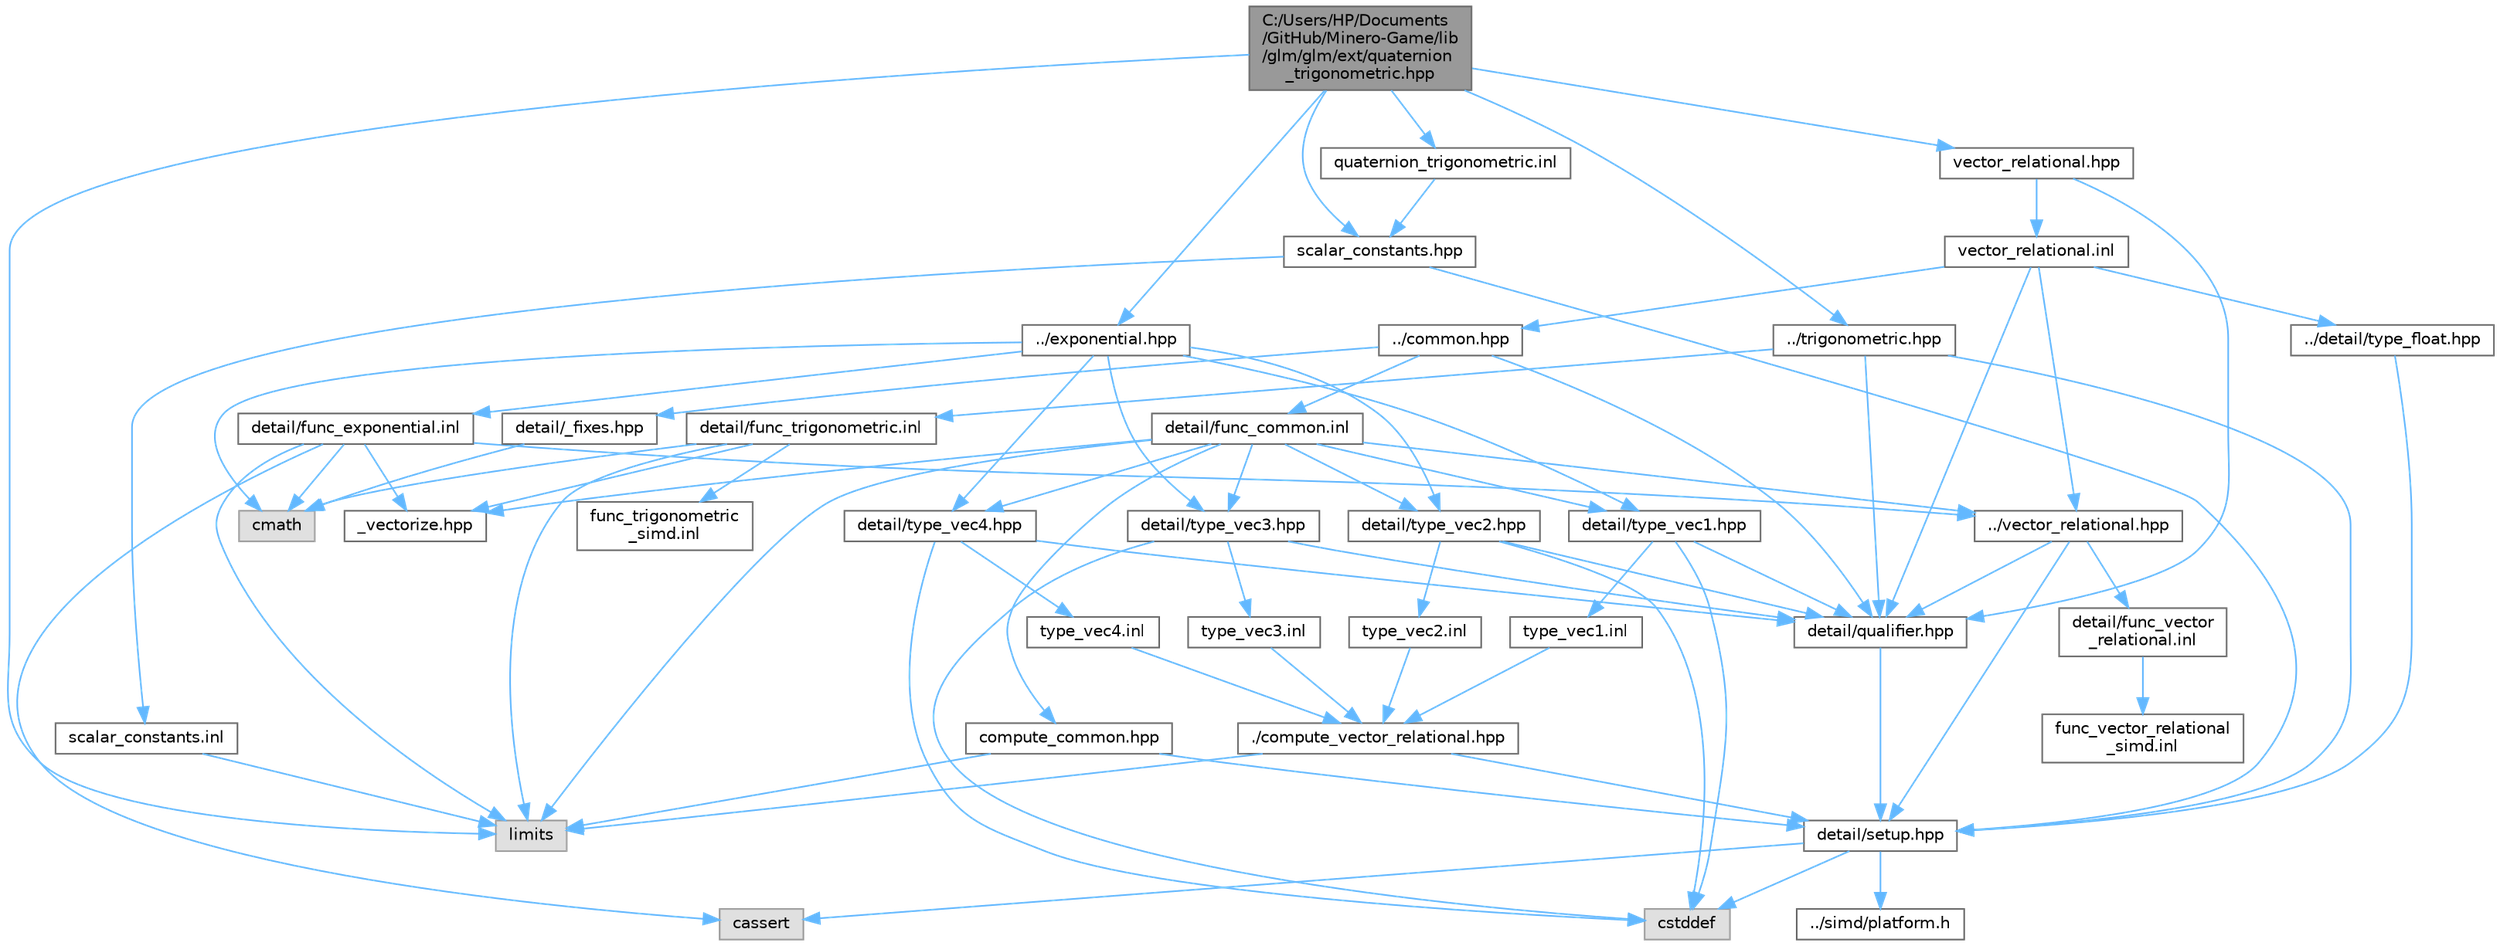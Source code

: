 digraph "C:/Users/HP/Documents/GitHub/Minero-Game/lib/glm/glm/ext/quaternion_trigonometric.hpp"
{
 // LATEX_PDF_SIZE
  bgcolor="transparent";
  edge [fontname=Helvetica,fontsize=10,labelfontname=Helvetica,labelfontsize=10];
  node [fontname=Helvetica,fontsize=10,shape=box,height=0.2,width=0.4];
  Node1 [id="Node000001",label="C:/Users/HP/Documents\l/GitHub/Minero-Game/lib\l/glm/glm/ext/quaternion\l_trigonometric.hpp",height=0.2,width=0.4,color="gray40", fillcolor="grey60", style="filled", fontcolor="black",tooltip=" "];
  Node1 -> Node2 [id="edge151_Node000001_Node000002",color="steelblue1",style="solid",tooltip=" "];
  Node2 [id="Node000002",label="../trigonometric.hpp",height=0.2,width=0.4,color="grey40", fillcolor="white", style="filled",URL="$lib_2glm_2glm_2trigonometric_8hpp.html",tooltip=" "];
  Node2 -> Node3 [id="edge152_Node000002_Node000003",color="steelblue1",style="solid",tooltip=" "];
  Node3 [id="Node000003",label="detail/setup.hpp",height=0.2,width=0.4,color="grey40", fillcolor="white", style="filled",URL="$lib_2glm_2glm_2detail_2setup_8hpp.html",tooltip=" "];
  Node3 -> Node4 [id="edge153_Node000003_Node000004",color="steelblue1",style="solid",tooltip=" "];
  Node4 [id="Node000004",label="cassert",height=0.2,width=0.4,color="grey60", fillcolor="#E0E0E0", style="filled",tooltip=" "];
  Node3 -> Node5 [id="edge154_Node000003_Node000005",color="steelblue1",style="solid",tooltip=" "];
  Node5 [id="Node000005",label="cstddef",height=0.2,width=0.4,color="grey60", fillcolor="#E0E0E0", style="filled",tooltip=" "];
  Node3 -> Node6 [id="edge155_Node000003_Node000006",color="steelblue1",style="solid",tooltip=" "];
  Node6 [id="Node000006",label="../simd/platform.h",height=0.2,width=0.4,color="grey40", fillcolor="white", style="filled",URL="$lib_2glm_2glm_2simd_2platform_8h.html",tooltip=" "];
  Node2 -> Node7 [id="edge156_Node000002_Node000007",color="steelblue1",style="solid",tooltip=" "];
  Node7 [id="Node000007",label="detail/qualifier.hpp",height=0.2,width=0.4,color="grey40", fillcolor="white", style="filled",URL="$lib_2glm_2glm_2detail_2qualifier_8hpp.html",tooltip=" "];
  Node7 -> Node3 [id="edge157_Node000007_Node000003",color="steelblue1",style="solid",tooltip=" "];
  Node2 -> Node8 [id="edge158_Node000002_Node000008",color="steelblue1",style="solid",tooltip=" "];
  Node8 [id="Node000008",label="detail/func_trigonometric.inl",height=0.2,width=0.4,color="grey40", fillcolor="white", style="filled",URL="$lib_2glm_2glm_2detail_2func__trigonometric_8inl.html",tooltip=" "];
  Node8 -> Node9 [id="edge159_Node000008_Node000009",color="steelblue1",style="solid",tooltip=" "];
  Node9 [id="Node000009",label="_vectorize.hpp",height=0.2,width=0.4,color="grey40", fillcolor="white", style="filled",URL="$lib_2glm_2glm_2detail_2__vectorize_8hpp.html",tooltip=" "];
  Node8 -> Node10 [id="edge160_Node000008_Node000010",color="steelblue1",style="solid",tooltip=" "];
  Node10 [id="Node000010",label="cmath",height=0.2,width=0.4,color="grey60", fillcolor="#E0E0E0", style="filled",tooltip=" "];
  Node8 -> Node11 [id="edge161_Node000008_Node000011",color="steelblue1",style="solid",tooltip=" "];
  Node11 [id="Node000011",label="limits",height=0.2,width=0.4,color="grey60", fillcolor="#E0E0E0", style="filled",tooltip=" "];
  Node8 -> Node12 [id="edge162_Node000008_Node000012",color="steelblue1",style="solid",tooltip=" "];
  Node12 [id="Node000012",label="func_trigonometric\l_simd.inl",height=0.2,width=0.4,color="grey40", fillcolor="white", style="filled",URL="$lib_2glm_2glm_2detail_2func__trigonometric__simd_8inl.html",tooltip=" "];
  Node1 -> Node13 [id="edge163_Node000001_Node000013",color="steelblue1",style="solid",tooltip=" "];
  Node13 [id="Node000013",label="../exponential.hpp",height=0.2,width=0.4,color="grey40", fillcolor="white", style="filled",URL="$lib_2glm_2glm_2exponential_8hpp.html",tooltip=" "];
  Node13 -> Node14 [id="edge164_Node000013_Node000014",color="steelblue1",style="solid",tooltip=" "];
  Node14 [id="Node000014",label="detail/type_vec1.hpp",height=0.2,width=0.4,color="grey40", fillcolor="white", style="filled",URL="$lib_2glm_2glm_2detail_2type__vec1_8hpp.html",tooltip=" "];
  Node14 -> Node7 [id="edge165_Node000014_Node000007",color="steelblue1",style="solid",tooltip=" "];
  Node14 -> Node5 [id="edge166_Node000014_Node000005",color="steelblue1",style="solid",tooltip=" "];
  Node14 -> Node15 [id="edge167_Node000014_Node000015",color="steelblue1",style="solid",tooltip=" "];
  Node15 [id="Node000015",label="type_vec1.inl",height=0.2,width=0.4,color="grey40", fillcolor="white", style="filled",URL="$lib_2glm_2glm_2detail_2type__vec1_8inl.html",tooltip=" "];
  Node15 -> Node16 [id="edge168_Node000015_Node000016",color="steelblue1",style="solid",tooltip=" "];
  Node16 [id="Node000016",label="./compute_vector_relational.hpp",height=0.2,width=0.4,color="grey40", fillcolor="white", style="filled",URL="$lib_2glm_2glm_2detail_2compute__vector__relational_8hpp.html",tooltip=" "];
  Node16 -> Node3 [id="edge169_Node000016_Node000003",color="steelblue1",style="solid",tooltip=" "];
  Node16 -> Node11 [id="edge170_Node000016_Node000011",color="steelblue1",style="solid",tooltip=" "];
  Node13 -> Node17 [id="edge171_Node000013_Node000017",color="steelblue1",style="solid",tooltip=" "];
  Node17 [id="Node000017",label="detail/type_vec2.hpp",height=0.2,width=0.4,color="grey40", fillcolor="white", style="filled",URL="$lib_2glm_2glm_2detail_2type__vec2_8hpp.html",tooltip=" "];
  Node17 -> Node7 [id="edge172_Node000017_Node000007",color="steelblue1",style="solid",tooltip=" "];
  Node17 -> Node5 [id="edge173_Node000017_Node000005",color="steelblue1",style="solid",tooltip=" "];
  Node17 -> Node18 [id="edge174_Node000017_Node000018",color="steelblue1",style="solid",tooltip=" "];
  Node18 [id="Node000018",label="type_vec2.inl",height=0.2,width=0.4,color="grey40", fillcolor="white", style="filled",URL="$lib_2glm_2glm_2detail_2type__vec2_8inl.html",tooltip=" "];
  Node18 -> Node16 [id="edge175_Node000018_Node000016",color="steelblue1",style="solid",tooltip=" "];
  Node13 -> Node19 [id="edge176_Node000013_Node000019",color="steelblue1",style="solid",tooltip=" "];
  Node19 [id="Node000019",label="detail/type_vec3.hpp",height=0.2,width=0.4,color="grey40", fillcolor="white", style="filled",URL="$lib_2glm_2glm_2detail_2type__vec3_8hpp.html",tooltip=" "];
  Node19 -> Node7 [id="edge177_Node000019_Node000007",color="steelblue1",style="solid",tooltip=" "];
  Node19 -> Node5 [id="edge178_Node000019_Node000005",color="steelblue1",style="solid",tooltip=" "];
  Node19 -> Node20 [id="edge179_Node000019_Node000020",color="steelblue1",style="solid",tooltip=" "];
  Node20 [id="Node000020",label="type_vec3.inl",height=0.2,width=0.4,color="grey40", fillcolor="white", style="filled",URL="$lib_2glm_2glm_2detail_2type__vec3_8inl.html",tooltip=" "];
  Node20 -> Node16 [id="edge180_Node000020_Node000016",color="steelblue1",style="solid",tooltip=" "];
  Node13 -> Node21 [id="edge181_Node000013_Node000021",color="steelblue1",style="solid",tooltip=" "];
  Node21 [id="Node000021",label="detail/type_vec4.hpp",height=0.2,width=0.4,color="grey40", fillcolor="white", style="filled",URL="$lib_2glm_2glm_2detail_2type__vec4_8hpp.html",tooltip=" "];
  Node21 -> Node7 [id="edge182_Node000021_Node000007",color="steelblue1",style="solid",tooltip=" "];
  Node21 -> Node5 [id="edge183_Node000021_Node000005",color="steelblue1",style="solid",tooltip=" "];
  Node21 -> Node22 [id="edge184_Node000021_Node000022",color="steelblue1",style="solid",tooltip=" "];
  Node22 [id="Node000022",label="type_vec4.inl",height=0.2,width=0.4,color="grey40", fillcolor="white", style="filled",URL="$lib_2glm_2glm_2detail_2type__vec4_8inl.html",tooltip=" "];
  Node22 -> Node16 [id="edge185_Node000022_Node000016",color="steelblue1",style="solid",tooltip=" "];
  Node13 -> Node10 [id="edge186_Node000013_Node000010",color="steelblue1",style="solid",tooltip=" "];
  Node13 -> Node23 [id="edge187_Node000013_Node000023",color="steelblue1",style="solid",tooltip=" "];
  Node23 [id="Node000023",label="detail/func_exponential.inl",height=0.2,width=0.4,color="grey40", fillcolor="white", style="filled",URL="$lib_2glm_2glm_2detail_2func__exponential_8inl.html",tooltip=" "];
  Node23 -> Node24 [id="edge188_Node000023_Node000024",color="steelblue1",style="solid",tooltip=" "];
  Node24 [id="Node000024",label="../vector_relational.hpp",height=0.2,width=0.4,color="grey40", fillcolor="white", style="filled",URL="$lib_2glm_2glm_2vector__relational_8hpp.html",tooltip=" "];
  Node24 -> Node7 [id="edge189_Node000024_Node000007",color="steelblue1",style="solid",tooltip=" "];
  Node24 -> Node3 [id="edge190_Node000024_Node000003",color="steelblue1",style="solid",tooltip=" "];
  Node24 -> Node25 [id="edge191_Node000024_Node000025",color="steelblue1",style="solid",tooltip=" "];
  Node25 [id="Node000025",label="detail/func_vector\l_relational.inl",height=0.2,width=0.4,color="grey40", fillcolor="white", style="filled",URL="$lib_2glm_2glm_2detail_2func__vector__relational_8inl.html",tooltip=" "];
  Node25 -> Node26 [id="edge192_Node000025_Node000026",color="steelblue1",style="solid",tooltip=" "];
  Node26 [id="Node000026",label="func_vector_relational\l_simd.inl",height=0.2,width=0.4,color="grey40", fillcolor="white", style="filled",URL="$lib_2glm_2glm_2detail_2func__vector__relational__simd_8inl.html",tooltip=" "];
  Node23 -> Node9 [id="edge193_Node000023_Node000009",color="steelblue1",style="solid",tooltip=" "];
  Node23 -> Node11 [id="edge194_Node000023_Node000011",color="steelblue1",style="solid",tooltip=" "];
  Node23 -> Node10 [id="edge195_Node000023_Node000010",color="steelblue1",style="solid",tooltip=" "];
  Node23 -> Node4 [id="edge196_Node000023_Node000004",color="steelblue1",style="solid",tooltip=" "];
  Node1 -> Node27 [id="edge197_Node000001_Node000027",color="steelblue1",style="solid",tooltip=" "];
  Node27 [id="Node000027",label="scalar_constants.hpp",height=0.2,width=0.4,color="grey40", fillcolor="white", style="filled",URL="$lib_2glm_2glm_2ext_2scalar__constants_8hpp.html",tooltip=" "];
  Node27 -> Node3 [id="edge198_Node000027_Node000003",color="steelblue1",style="solid",tooltip=" "];
  Node27 -> Node28 [id="edge199_Node000027_Node000028",color="steelblue1",style="solid",tooltip=" "];
  Node28 [id="Node000028",label="scalar_constants.inl",height=0.2,width=0.4,color="grey40", fillcolor="white", style="filled",URL="$lib_2glm_2glm_2ext_2scalar__constants_8inl.html",tooltip=" "];
  Node28 -> Node11 [id="edge200_Node000028_Node000011",color="steelblue1",style="solid",tooltip=" "];
  Node1 -> Node29 [id="edge201_Node000001_Node000029",color="steelblue1",style="solid",tooltip=" "];
  Node29 [id="Node000029",label="vector_relational.hpp",height=0.2,width=0.4,color="grey40", fillcolor="white", style="filled",URL="$lib_2glm_2glm_2ext_2vector__relational_8hpp.html",tooltip=" "];
  Node29 -> Node7 [id="edge202_Node000029_Node000007",color="steelblue1",style="solid",tooltip=" "];
  Node29 -> Node30 [id="edge203_Node000029_Node000030",color="steelblue1",style="solid",tooltip=" "];
  Node30 [id="Node000030",label="vector_relational.inl",height=0.2,width=0.4,color="grey40", fillcolor="white", style="filled",URL="$lib_2glm_2glm_2ext_2vector__relational_8inl.html",tooltip=" "];
  Node30 -> Node24 [id="edge204_Node000030_Node000024",color="steelblue1",style="solid",tooltip=" "];
  Node30 -> Node31 [id="edge205_Node000030_Node000031",color="steelblue1",style="solid",tooltip=" "];
  Node31 [id="Node000031",label="../common.hpp",height=0.2,width=0.4,color="grey40", fillcolor="white", style="filled",URL="$lib_2glm_2glm_2common_8hpp.html",tooltip=" "];
  Node31 -> Node7 [id="edge206_Node000031_Node000007",color="steelblue1",style="solid",tooltip=" "];
  Node31 -> Node32 [id="edge207_Node000031_Node000032",color="steelblue1",style="solid",tooltip=" "];
  Node32 [id="Node000032",label="detail/_fixes.hpp",height=0.2,width=0.4,color="grey40", fillcolor="white", style="filled",URL="$lib_2glm_2glm_2detail_2__fixes_8hpp.html",tooltip=" "];
  Node32 -> Node10 [id="edge208_Node000032_Node000010",color="steelblue1",style="solid",tooltip=" "];
  Node31 -> Node33 [id="edge209_Node000031_Node000033",color="steelblue1",style="solid",tooltip=" "];
  Node33 [id="Node000033",label="detail/func_common.inl",height=0.2,width=0.4,color="grey40", fillcolor="white", style="filled",URL="$lib_2glm_2glm_2detail_2func__common_8inl.html",tooltip=" "];
  Node33 -> Node24 [id="edge210_Node000033_Node000024",color="steelblue1",style="solid",tooltip=" "];
  Node33 -> Node34 [id="edge211_Node000033_Node000034",color="steelblue1",style="solid",tooltip=" "];
  Node34 [id="Node000034",label="compute_common.hpp",height=0.2,width=0.4,color="grey40", fillcolor="white", style="filled",URL="$lib_2glm_2glm_2detail_2compute__common_8hpp.html",tooltip=" "];
  Node34 -> Node3 [id="edge212_Node000034_Node000003",color="steelblue1",style="solid",tooltip=" "];
  Node34 -> Node11 [id="edge213_Node000034_Node000011",color="steelblue1",style="solid",tooltip=" "];
  Node33 -> Node14 [id="edge214_Node000033_Node000014",color="steelblue1",style="solid",tooltip=" "];
  Node33 -> Node17 [id="edge215_Node000033_Node000017",color="steelblue1",style="solid",tooltip=" "];
  Node33 -> Node19 [id="edge216_Node000033_Node000019",color="steelblue1",style="solid",tooltip=" "];
  Node33 -> Node21 [id="edge217_Node000033_Node000021",color="steelblue1",style="solid",tooltip=" "];
  Node33 -> Node9 [id="edge218_Node000033_Node000009",color="steelblue1",style="solid",tooltip=" "];
  Node33 -> Node11 [id="edge219_Node000033_Node000011",color="steelblue1",style="solid",tooltip=" "];
  Node30 -> Node7 [id="edge220_Node000030_Node000007",color="steelblue1",style="solid",tooltip=" "];
  Node30 -> Node35 [id="edge221_Node000030_Node000035",color="steelblue1",style="solid",tooltip=" "];
  Node35 [id="Node000035",label="../detail/type_float.hpp",height=0.2,width=0.4,color="grey40", fillcolor="white", style="filled",URL="$lib_2glm_2glm_2detail_2type__float_8hpp.html",tooltip=" "];
  Node35 -> Node3 [id="edge222_Node000035_Node000003",color="steelblue1",style="solid",tooltip=" "];
  Node1 -> Node11 [id="edge223_Node000001_Node000011",color="steelblue1",style="solid",tooltip=" "];
  Node1 -> Node36 [id="edge224_Node000001_Node000036",color="steelblue1",style="solid",tooltip=" "];
  Node36 [id="Node000036",label="quaternion_trigonometric.inl",height=0.2,width=0.4,color="grey40", fillcolor="white", style="filled",URL="$lib_2glm_2glm_2ext_2quaternion__trigonometric_8inl.html",tooltip=" "];
  Node36 -> Node27 [id="edge225_Node000036_Node000027",color="steelblue1",style="solid",tooltip=" "];
}
